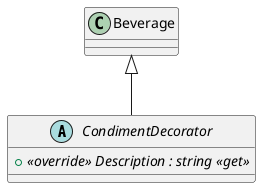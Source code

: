 @startuml
abstract class CondimentDecorator {
    + {abstract} <<override>> Description : string <<get>>
}
Beverage <|-- CondimentDecorator
@enduml
